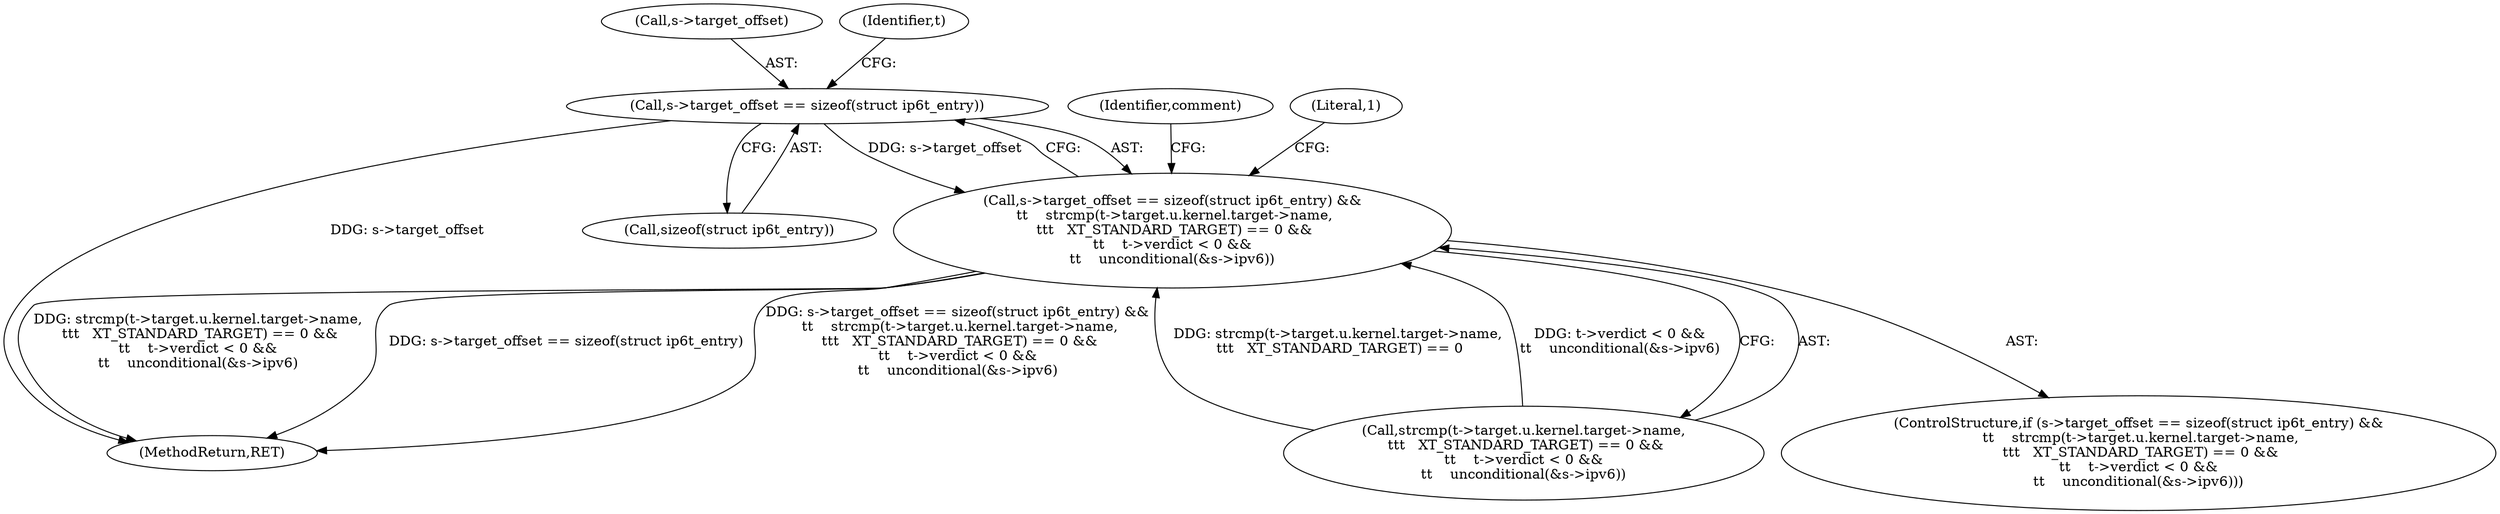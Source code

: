 digraph "0_linux_54d83fc74aa9ec72794373cb47432c5f7fb1a309_10@pointer" {
"1000157" [label="(Call,s->target_offset == sizeof(struct ip6t_entry))"];
"1000156" [label="(Call,s->target_offset == sizeof(struct ip6t_entry) &&\n \t\t    strcmp(t->target.u.kernel.target->name,\n \t\t\t   XT_STANDARD_TARGET) == 0 &&\n\t\t    t->verdict < 0 &&\n\t\t    unconditional(&s->ipv6))"];
"1000155" [label="(ControlStructure,if (s->target_offset == sizeof(struct ip6t_entry) &&\n \t\t    strcmp(t->target.u.kernel.target->name,\n \t\t\t   XT_STANDARD_TARGET) == 0 &&\n\t\t    t->verdict < 0 &&\n\t\t    unconditional(&s->ipv6)))"];
"1000213" [label="(MethodReturn,RET)"];
"1000156" [label="(Call,s->target_offset == sizeof(struct ip6t_entry) &&\n \t\t    strcmp(t->target.u.kernel.target->name,\n \t\t\t   XT_STANDARD_TARGET) == 0 &&\n\t\t    t->verdict < 0 &&\n\t\t    unconditional(&s->ipv6))"];
"1000161" [label="(Call,sizeof(struct ip6t_entry))"];
"1000158" [label="(Call,s->target_offset)"];
"1000171" [label="(Identifier,t)"];
"1000206" [label="(Literal,1)"];
"1000193" [label="(Identifier,comment)"];
"1000157" [label="(Call,s->target_offset == sizeof(struct ip6t_entry))"];
"1000163" [label="(Call,strcmp(t->target.u.kernel.target->name,\n \t\t\t   XT_STANDARD_TARGET) == 0 &&\n\t\t    t->verdict < 0 &&\n\t\t    unconditional(&s->ipv6))"];
"1000157" -> "1000156"  [label="AST: "];
"1000157" -> "1000161"  [label="CFG: "];
"1000158" -> "1000157"  [label="AST: "];
"1000161" -> "1000157"  [label="AST: "];
"1000171" -> "1000157"  [label="CFG: "];
"1000156" -> "1000157"  [label="CFG: "];
"1000157" -> "1000213"  [label="DDG: s->target_offset"];
"1000157" -> "1000156"  [label="DDG: s->target_offset"];
"1000156" -> "1000155"  [label="AST: "];
"1000156" -> "1000163"  [label="CFG: "];
"1000163" -> "1000156"  [label="AST: "];
"1000193" -> "1000156"  [label="CFG: "];
"1000206" -> "1000156"  [label="CFG: "];
"1000156" -> "1000213"  [label="DDG: s->target_offset == sizeof(struct ip6t_entry)"];
"1000156" -> "1000213"  [label="DDG: s->target_offset == sizeof(struct ip6t_entry) &&\n \t\t    strcmp(t->target.u.kernel.target->name,\n \t\t\t   XT_STANDARD_TARGET) == 0 &&\n\t\t    t->verdict < 0 &&\n\t\t    unconditional(&s->ipv6)"];
"1000156" -> "1000213"  [label="DDG: strcmp(t->target.u.kernel.target->name,\n \t\t\t   XT_STANDARD_TARGET) == 0 &&\n\t\t    t->verdict < 0 &&\n\t\t    unconditional(&s->ipv6)"];
"1000163" -> "1000156"  [label="DDG: strcmp(t->target.u.kernel.target->name,\n \t\t\t   XT_STANDARD_TARGET) == 0"];
"1000163" -> "1000156"  [label="DDG: t->verdict < 0 &&\n\t\t    unconditional(&s->ipv6)"];
}
